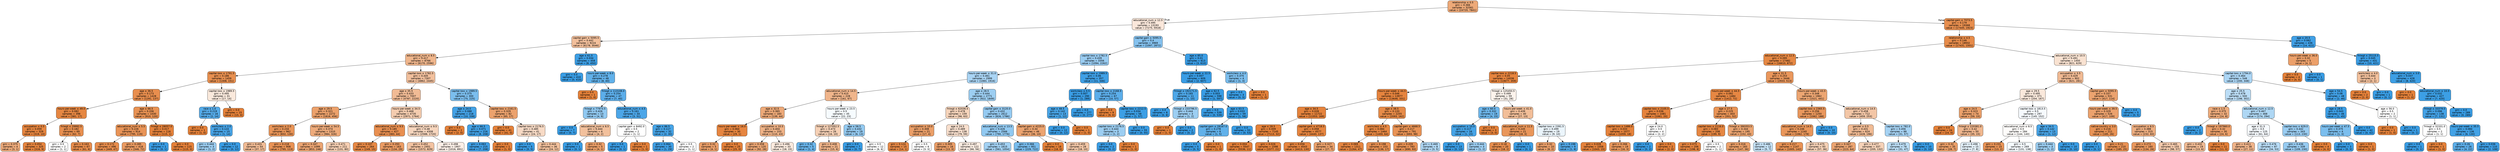 digraph Tree {
node [shape=box, style="filled, rounded", color="black", fontname="helvetica"] ;
edge [fontname="helvetica"] ;
0 [label=<relationship &le; 0.5<br/>gini = 0.366<br/>samples = 32561<br/>value = [24720, 7841]>, fillcolor="#eda978"] ;
1 [label=<educational_num &le; 12.5<br/>gini = 0.495<br/>samples = 13193<br/>value = [7275, 5918]>, fillcolor="#fae7da"] ;
0 -> 1 [labeldistance=2.5, labelangle=45, headlabel="True"] ;
2 [label=<capital-gain &le; 5095.5<br/>gini = 0.442<br/>samples = 9224<br/>value = [6178, 3046]>, fillcolor="#f2bf9b"] ;
1 -> 2 ;
3 [label=<educational_num &le; 8.5<br/>gini = 0.417<br/>samples = 8766<br/>value = [6170, 2596]>, fillcolor="#f0b68c"] ;
2 -> 3 ;
4 [label=<capital-loss &le; 1791.5<br/>gini = 0.186<br/>samples = 1459<br/>value = [1308, 151]>, fillcolor="#e89050"] ;
3 -> 4 ;
5 [label=<age &le; 36.5<br/>gini = 0.173<br/>samples = 1428<br/>value = [1291, 137]>, fillcolor="#e88e4e"] ;
4 -> 5 ;
6 [label=<hours-per-week &le; 49.0<br/>gini = 0.082<br/>samples = 398<br/>value = [381, 17]>, fillcolor="#e68742"] ;
5 -> 6 ;
7 [label=<occupation &le; 0.5<br/>gini = 0.059<br/>samples = 329<br/>value = [319, 10]>, fillcolor="#e6853f"] ;
6 -> 7 ;
8 [label=<gini = 0.375<br/>samples = 4<br/>value = [3, 1]>, fillcolor="#eeab7b"] ;
7 -> 8 ;
9 [label=<gini = 0.054<br/>samples = 325<br/>value = [316, 9]>, fillcolor="#e6853f"] ;
7 -> 9 ;
10 [label=<fnlwgt &le; 29992.5<br/>gini = 0.182<br/>samples = 69<br/>value = [62, 7]>, fillcolor="#e88f4f"] ;
6 -> 10 ;
11 [label=<gini = 0.5<br/>samples = 2<br/>value = [1, 1]>, fillcolor="#ffffff"] ;
10 -> 11 ;
12 [label=<gini = 0.163<br/>samples = 67<br/>value = [61, 6]>, fillcolor="#e88d4c"] ;
10 -> 12 ;
13 [label=<age &le; 66.5<br/>gini = 0.206<br/>samples = 1030<br/>value = [910, 120]>, fillcolor="#e89253"] ;
5 -> 13 ;
14 [label=<educational_num &le; 5.5<br/>gini = 0.226<br/>samples = 914<br/>value = [795, 119]>, fillcolor="#e99457"] ;
13 -> 14 ;
15 [label=<gini = 0.172<br/>samples = 496<br/>value = [449, 47]>, fillcolor="#e88e4e"] ;
14 -> 15 ;
16 [label=<gini = 0.285<br/>samples = 418<br/>value = [346, 72]>, fillcolor="#ea9b62"] ;
14 -> 16 ;
17 [label=<fnlwgt &le; 28057.0<br/>gini = 0.017<br/>samples = 116<br/>value = [115, 1]>, fillcolor="#e5823b"] ;
13 -> 17 ;
18 [label=<gini = 0.0<br/>samples = 1<br/>value = [0, 1]>, fillcolor="#399de5"] ;
17 -> 18 ;
19 [label=<gini = 0.0<br/>samples = 115<br/>value = [115, 0]>, fillcolor="#e58139"] ;
17 -> 19 ;
20 [label=<capital-loss &le; 1989.5<br/>gini = 0.495<br/>samples = 31<br/>value = [17, 14]>, fillcolor="#fae9dc"] ;
4 -> 20 ;
21 [label=<race &le; 1.0<br/>gini = 0.219<br/>samples = 16<br/>value = [2, 14]>, fillcolor="#55abe9"] ;
20 -> 21 ;
22 [label=<gini = 0.0<br/>samples = 1<br/>value = [1, 0]>, fillcolor="#e58139"] ;
21 -> 22 ;
23 [label=<workclass &le; 2.0<br/>gini = 0.124<br/>samples = 15<br/>value = [1, 14]>, fillcolor="#47a4e7"] ;
21 -> 23 ;
24 [label=<gini = 0.444<br/>samples = 3<br/>value = [1, 2]>, fillcolor="#9ccef2"] ;
23 -> 24 ;
25 [label=<gini = 0.0<br/>samples = 12<br/>value = [0, 12]>, fillcolor="#399de5"] ;
23 -> 25 ;
26 [label=<gini = 0.0<br/>samples = 15<br/>value = [15, 0]>, fillcolor="#e58139"] ;
20 -> 26 ;
27 [label=<capital-loss &le; 1782.5<br/>gini = 0.445<br/>samples = 7307<br/>value = [4862, 2445]>, fillcolor="#f2c09d"] ;
3 -> 27 ;
28 [label=<age &le; 35.5<br/>gini = 0.433<br/>samples = 7007<br/>value = [4787, 2220]>, fillcolor="#f1bb95"] ;
27 -> 28 ;
29 [label=<age &le; 29.5<br/>gini = 0.321<br/>samples = 2272<br/>value = [1816, 456]>, fillcolor="#eca16b"] ;
28 -> 29 ;
30 [label=<workclass &le; 2.0<br/>gini = 0.234<br/>samples = 962<br/>value = [832, 130]>, fillcolor="#e99558"] ;
29 -> 30 ;
31 [label=<gini = 0.431<br/>samples = 54<br/>value = [37, 17]>, fillcolor="#f1bb94"] ;
30 -> 31 ;
32 [label=<gini = 0.218<br/>samples = 908<br/>value = [795, 113]>, fillcolor="#e99355"] ;
30 -> 32 ;
33 [label=<hours-per-week &le; 54.5<br/>gini = 0.374<br/>samples = 1310<br/>value = [984, 326]>, fillcolor="#eeab7b"] ;
29 -> 33 ;
34 [label=<gini = 0.347<br/>samples = 1099<br/>value = [853, 246]>, fillcolor="#eca572"] ;
33 -> 34 ;
35 [label=<gini = 0.471<br/>samples = 211<br/>value = [131, 80]>, fillcolor="#f5ceb2"] ;
33 -> 35 ;
36 [label=<hours-per-week &le; 34.5<br/>gini = 0.468<br/>samples = 4735<br/>value = [2971, 1764]>, fillcolor="#f4ccaf"] ;
28 -> 36 ;
37 [label=<educational_num &le; 9.5<br/>gini = 0.185<br/>samples = 427<br/>value = [383, 44]>, fillcolor="#e88f50"] ;
36 -> 37 ;
38 [label=<gini = 0.107<br/>samples = 264<br/>value = [249, 15]>, fillcolor="#e78945"] ;
37 -> 38 ;
39 [label=<gini = 0.293<br/>samples = 163<br/>value = [134, 29]>, fillcolor="#eb9c64"] ;
37 -> 39 ;
40 [label=<educational_num &le; 9.5<br/>gini = 0.48<br/>samples = 4308<br/>value = [2588, 1720]>, fillcolor="#f6d5bd"] ;
36 -> 40 ;
41 [label=<gini = 0.452<br/>samples = 2401<br/>value = [1572, 829]>, fillcolor="#f3c3a1"] ;
40 -> 41 ;
42 [label=<gini = 0.498<br/>samples = 1907<br/>value = [1016, 891]>, fillcolor="#fcefe7"] ;
40 -> 42 ;
43 [label=<capital-loss &le; 1989.5<br/>gini = 0.375<br/>samples = 300<br/>value = [75, 225]>, fillcolor="#7bbeee"] ;
27 -> 43 ;
44 [label=<age &le; 24.0<br/>gini = 0.088<br/>samples = 218<br/>value = [10, 208]>, fillcolor="#43a2e6"] ;
43 -> 44 ;
45 [label=<gini = 0.0<br/>samples = 2<br/>value = [2, 0]>, fillcolor="#e58139"] ;
44 -> 45 ;
46 [label=<age &le; 66.5<br/>gini = 0.071<br/>samples = 216<br/>value = [8, 208]>, fillcolor="#41a1e6"] ;
44 -> 46 ;
47 [label=<gini = 0.063<br/>samples = 215<br/>value = [7, 208]>, fillcolor="#40a0e6"] ;
46 -> 47 ;
48 [label=<gini = 0.0<br/>samples = 1<br/>value = [1, 0]>, fillcolor="#e58139"] ;
46 -> 48 ;
49 [label=<capital-loss &le; 2161.5<br/>gini = 0.329<br/>samples = 82<br/>value = [65, 17]>, fillcolor="#eca26d"] ;
43 -> 49 ;
50 [label=<gini = 0.0<br/>samples = 41<br/>value = [41, 0]>, fillcolor="#e58139"] ;
49 -> 50 ;
51 [label=<capital-loss &le; 2176.5<br/>gini = 0.485<br/>samples = 41<br/>value = [24, 17]>, fillcolor="#f7dac5"] ;
49 -> 51 ;
52 [label=<gini = 0.0<br/>samples = 5<br/>value = [0, 5]>, fillcolor="#399de5"] ;
51 -> 52 ;
53 [label=<gini = 0.444<br/>samples = 36<br/>value = [24, 12]>, fillcolor="#f2c09c"] ;
51 -> 53 ;
54 [label=<age &le; 61.5<br/>gini = 0.034<br/>samples = 458<br/>value = [8, 450]>, fillcolor="#3d9fe5"] ;
2 -> 54 ;
55 [label=<gini = 0.0<br/>samples = 410<br/>value = [0, 410]>, fillcolor="#399de5"] ;
54 -> 55 ;
56 [label=<hours-per-week &le; 8.0<br/>gini = 0.278<br/>samples = 48<br/>value = [8, 40]>, fillcolor="#61b1ea"] ;
54 -> 56 ;
57 [label=<gini = 0.0<br/>samples = 1<br/>value = [1, 0]>, fillcolor="#e58139"] ;
56 -> 57 ;
58 [label=<fnlwgt &le; 113108.0<br/>gini = 0.254<br/>samples = 47<br/>value = [7, 40]>, fillcolor="#5caeea"] ;
56 -> 58 ;
59 [label=<fnlwgt &le; 77973.5<br/>gini = 0.426<br/>samples = 13<br/>value = [4, 9]>, fillcolor="#91c9f1"] ;
58 -> 59 ;
60 [label=<gini = 0.0<br/>samples = 7<br/>value = [0, 7]>, fillcolor="#399de5"] ;
59 -> 60 ;
61 [label=<educational_num &le; 6.5<br/>gini = 0.444<br/>samples = 6<br/>value = [4, 2]>, fillcolor="#f2c09c"] ;
59 -> 61 ;
62 [label=<gini = 0.0<br/>samples = 1<br/>value = [0, 1]>, fillcolor="#399de5"] ;
61 -> 62 ;
63 [label=<gini = 0.32<br/>samples = 5<br/>value = [4, 1]>, fillcolor="#eca06a"] ;
61 -> 63 ;
64 [label=<educational_num &le; 4.5<br/>gini = 0.161<br/>samples = 34<br/>value = [3, 31]>, fillcolor="#4ca6e8"] ;
58 -> 64 ;
65 [label=<capital-gain &le; 8492.0<br/>gini = 0.5<br/>samples = 2<br/>value = [1, 1]>, fillcolor="#ffffff"] ;
64 -> 65 ;
66 [label=<gini = 0.0<br/>samples = 1<br/>value = [0, 1]>, fillcolor="#399de5"] ;
65 -> 66 ;
67 [label=<gini = 0.0<br/>samples = 1<br/>value = [1, 0]>, fillcolor="#e58139"] ;
65 -> 67 ;
68 [label=<age &le; 86.5<br/>gini = 0.117<br/>samples = 32<br/>value = [2, 30]>, fillcolor="#46a4e7"] ;
64 -> 68 ;
69 [label=<gini = 0.064<br/>samples = 30<br/>value = [1, 29]>, fillcolor="#40a0e6"] ;
68 -> 69 ;
70 [label=<gini = 0.5<br/>samples = 2<br/>value = [1, 1]>, fillcolor="#ffffff"] ;
68 -> 70 ;
71 [label=<capital-gain &le; 5095.5<br/>gini = 0.4<br/>samples = 3969<br/>value = [1097, 2872]>, fillcolor="#85c2ef"] ;
1 -> 71 ;
72 [label=<capital-loss &le; 1782.5<br/>gini = 0.439<br/>samples = 3356<br/>value = [1094, 2262]>, fillcolor="#99ccf2"] ;
71 -> 72 ;
73 [label=<hours-per-week &le; 31.0<br/>gini = 0.461<br/>samples = 2999<br/>value = [1083, 1916]>, fillcolor="#a9d4f4"] ;
72 -> 73 ;
74 [label=<educational_num &le; 14.5<br/>gini = 0.415<br/>samples = 228<br/>value = [161, 67]>, fillcolor="#f0b58b"] ;
73 -> 74 ;
75 [label=<age &le; 32.5<br/>gini = 0.365<br/>samples = 183<br/>value = [139, 44]>, fillcolor="#eda978"] ;
74 -> 75 ;
76 [label=<hours-per-week &le; 16.0<br/>gini = 0.064<br/>samples = 30<br/>value = [29, 1]>, fillcolor="#e68540"] ;
75 -> 76 ;
77 [label=<gini = 0.32<br/>samples = 5<br/>value = [4, 1]>, fillcolor="#eca06a"] ;
76 -> 77 ;
78 [label=<gini = 0.0<br/>samples = 25<br/>value = [25, 0]>, fillcolor="#e58139"] ;
76 -> 78 ;
79 [label=<occupation &le; 10.5<br/>gini = 0.404<br/>samples = 153<br/>value = [110, 43]>, fillcolor="#efb286"] ;
75 -> 79 ;
80 [label=<gini = 0.358<br/>samples = 120<br/>value = [92, 28]>, fillcolor="#eda775"] ;
79 -> 80 ;
81 [label=<gini = 0.496<br/>samples = 33<br/>value = [18, 15]>, fillcolor="#fbeade"] ;
79 -> 81 ;
82 [label=<hours-per-week &le; 23.5<br/>gini = 0.5<br/>samples = 45<br/>value = [22, 23]>, fillcolor="#f6fbfe"] ;
74 -> 82 ;
83 [label=<fnlwgt &le; 127052.5<br/>gini = 0.473<br/>samples = 26<br/>value = [16, 10]>, fillcolor="#f5d0b5"] ;
82 -> 83 ;
84 [label=<gini = 0.32<br/>samples = 5<br/>value = [1, 4]>, fillcolor="#6ab6ec"] ;
83 -> 84 ;
85 [label=<gini = 0.408<br/>samples = 21<br/>value = [15, 6]>, fillcolor="#efb388"] ;
83 -> 85 ;
86 [label=<age &le; 58.5<br/>gini = 0.432<br/>samples = 19<br/>value = [6, 13]>, fillcolor="#94caf1"] ;
82 -> 86 ;
87 [label=<gini = 0.0<br/>samples = 7<br/>value = [0, 7]>, fillcolor="#399de5"] ;
86 -> 87 ;
88 [label=<gini = 0.5<br/>samples = 12<br/>value = [6, 6]>, fillcolor="#ffffff"] ;
86 -> 88 ;
89 [label=<age &le; 28.5<br/>gini = 0.444<br/>samples = 2771<br/>value = [922, 1849]>, fillcolor="#9ccef2"] ;
73 -> 89 ;
90 [label=<fnlwgt &le; 62036.5<br/>gini = 0.478<br/>samples = 159<br/>value = [96, 63]>, fillcolor="#f6d4bb"] ;
89 -> 90 ;
91 [label=<occupation &le; 10.0<br/>gini = 0.308<br/>samples = 21<br/>value = [17, 4]>, fillcolor="#eb9f68"] ;
90 -> 91 ;
92 [label=<gini = 0.124<br/>samples = 15<br/>value = [14, 1]>, fillcolor="#e78a47"] ;
91 -> 92 ;
93 [label=<gini = 0.5<br/>samples = 6<br/>value = [3, 3]>, fillcolor="#ffffff"] ;
91 -> 93 ;
94 [label=<age &le; 24.5<br/>gini = 0.489<br/>samples = 138<br/>value = [79, 59]>, fillcolor="#f8dfcd"] ;
90 -> 94 ;
95 [label=<gini = 0.305<br/>samples = 16<br/>value = [13, 3]>, fillcolor="#eb9e67"] ;
94 -> 95 ;
96 [label=<gini = 0.497<br/>samples = 122<br/>value = [66, 56]>, fillcolor="#fbece1"] ;
94 -> 96 ;
97 [label=<capital-gain &le; 3120.0<br/>gini = 0.432<br/>samples = 2612<br/>value = [826, 1786]>, fillcolor="#95caf1"] ;
89 -> 97 ;
98 [label=<educational_num &le; 13.5<br/>gini = 0.426<br/>samples = 2566<br/>value = [790, 1776]>, fillcolor="#91c9f1"] ;
97 -> 98 ;
99 [label=<gini = 0.453<br/>samples = 1615<br/>value = [561, 1054]>, fillcolor="#a2d1f3"] ;
98 -> 99 ;
100 [label=<gini = 0.366<br/>samples = 951<br/>value = [229, 722]>, fillcolor="#78bced"] ;
98 -> 100 ;
101 [label=<capital-gain &le; 4225.0<br/>gini = 0.34<br/>samples = 46<br/>value = [36, 10]>, fillcolor="#eca470"] ;
97 -> 101 ;
102 [label=<gini = 0.0<br/>samples = 18<br/>value = [18, 0]>, fillcolor="#e58139"] ;
101 -> 102 ;
103 [label=<gini = 0.459<br/>samples = 28<br/>value = [18, 10]>, fillcolor="#f3c7a7"] ;
101 -> 103 ;
104 [label=<capital-loss &le; 1989.5<br/>gini = 0.06<br/>samples = 357<br/>value = [11, 346]>, fillcolor="#3fa0e6"] ;
72 -> 104 ;
105 [label=<workclass &le; 0.5<br/>gini = 0.007<br/>samples = 290<br/>value = [1, 289]>, fillcolor="#3a9de5"] ;
104 -> 105 ;
106 [label=<age &le; 48.5<br/>gini = 0.142<br/>samples = 13<br/>value = [1, 12]>, fillcolor="#49a5e7"] ;
105 -> 106 ;
107 [label=<gini = 0.0<br/>samples = 12<br/>value = [0, 12]>, fillcolor="#399de5"] ;
106 -> 107 ;
108 [label=<gini = 0.0<br/>samples = 1<br/>value = [1, 0]>, fillcolor="#e58139"] ;
106 -> 108 ;
109 [label=<gini = 0.0<br/>samples = 277<br/>value = [0, 277]>, fillcolor="#399de5"] ;
105 -> 109 ;
110 [label=<capital-loss &le; 2168.5<br/>gini = 0.254<br/>samples = 67<br/>value = [10, 57]>, fillcolor="#5caeea"] ;
104 -> 110 ;
111 [label=<gini = 0.0<br/>samples = 9<br/>value = [9, 0]>, fillcolor="#e58139"] ;
110 -> 111 ;
112 [label=<capital-loss &le; 2212.5<br/>gini = 0.034<br/>samples = 58<br/>value = [1, 57]>, fillcolor="#3c9fe5"] ;
110 -> 112 ;
113 [label=<capital-loss &le; 2176.5<br/>gini = 0.444<br/>samples = 3<br/>value = [1, 2]>, fillcolor="#9ccef2"] ;
112 -> 113 ;
114 [label=<gini = 0.0<br/>samples = 2<br/>value = [0, 2]>, fillcolor="#399de5"] ;
113 -> 114 ;
115 [label=<gini = 0.0<br/>samples = 1<br/>value = [1, 0]>, fillcolor="#e58139"] ;
113 -> 115 ;
116 [label=<gini = 0.0<br/>samples = 55<br/>value = [0, 55]>, fillcolor="#399de5"] ;
112 -> 116 ;
117 [label=<age &le; 85.0<br/>gini = 0.01<br/>samples = 613<br/>value = [3, 610]>, fillcolor="#3a9de5"] ;
71 -> 117 ;
118 [label=<hours-per-week &le; 22.5<br/>gini = 0.007<br/>samples = 609<br/>value = [2, 607]>, fillcolor="#3a9de5"] ;
117 -> 118 ;
119 [label=<fnlwgt &le; 192171.5<br/>gini = 0.165<br/>samples = 11<br/>value = [1, 10]>, fillcolor="#4da7e8"] ;
118 -> 119 ;
120 [label=<gini = 0.0<br/>samples = 8<br/>value = [0, 8]>, fillcolor="#399de5"] ;
119 -> 120 ;
121 [label=<fnlwgt &le; 233796.5<br/>gini = 0.444<br/>samples = 3<br/>value = [1, 2]>, fillcolor="#9ccef2"] ;
119 -> 121 ;
122 [label=<gini = 0.0<br/>samples = 1<br/>value = [1, 0]>, fillcolor="#e58139"] ;
121 -> 122 ;
123 [label=<gini = 0.0<br/>samples = 2<br/>value = [0, 2]>, fillcolor="#399de5"] ;
121 -> 123 ;
124 [label=<age &le; 62.5<br/>gini = 0.003<br/>samples = 598<br/>value = [1, 597]>, fillcolor="#399de5"] ;
118 -> 124 ;
125 [label=<gini = 0.0<br/>samples = 539<br/>value = [0, 539]>, fillcolor="#399de5"] ;
124 -> 125 ;
126 [label=<age &le; 63.5<br/>gini = 0.033<br/>samples = 59<br/>value = [1, 58]>, fillcolor="#3c9fe5"] ;
124 -> 126 ;
127 [label=<capital-gain &le; 28167.0<br/>gini = 0.278<br/>samples = 6<br/>value = [1, 5]>, fillcolor="#61b1ea"] ;
126 -> 127 ;
128 [label=<gini = 0.0<br/>samples = 5<br/>value = [0, 5]>, fillcolor="#399de5"] ;
127 -> 128 ;
129 [label=<gini = 0.0<br/>samples = 1<br/>value = [1, 0]>, fillcolor="#e58139"] ;
127 -> 129 ;
130 [label=<gini = 0.0<br/>samples = 53<br/>value = [0, 53]>, fillcolor="#399de5"] ;
126 -> 130 ;
131 [label=<workclass &le; 4.0<br/>gini = 0.375<br/>samples = 4<br/>value = [1, 3]>, fillcolor="#7bbeee"] ;
117 -> 131 ;
132 [label=<gini = 0.0<br/>samples = 3<br/>value = [0, 3]>, fillcolor="#399de5"] ;
131 -> 132 ;
133 [label=<gini = 0.0<br/>samples = 1<br/>value = [1, 0]>, fillcolor="#e58139"] ;
131 -> 133 ;
134 [label=<capital-gain &le; 7073.5<br/>gini = 0.179<br/>samples = 19368<br/>value = [17445, 1923]>, fillcolor="#e88f4f"] ;
0 -> 134 [labeldistance=2.5, labelangle=-45, headlabel="False"] ;
135 [label=<relationship &le; 4.5<br/>gini = 0.146<br/>samples = 18932<br/>value = [17431, 1501]>, fillcolor="#e78c4a"] ;
134 -> 135 ;
136 [label=<educational_num &le; 12.5<br/>gini = 0.095<br/>samples = 17482<br/>value = [16610, 872]>, fillcolor="#e68843"] ;
135 -> 136 ;
137 [label=<capital-loss &le; 2218.5<br/>gini = 0.05<br/>samples = 14036<br/>value = [13677, 359]>, fillcolor="#e6843e"] ;
136 -> 137 ;
138 [label=<hours-per-week &le; 44.5<br/>gini = 0.046<br/>samples = 13977<br/>value = [13646, 331]>, fillcolor="#e6843e"] ;
137 -> 138 ;
139 [label=<age &le; 34.5<br/>gini = 0.028<br/>samples = 11722<br/>value = [11553, 169]>, fillcolor="#e5833c"] ;
138 -> 139 ;
140 [label=<age &le; 28.5<br/>gini = 0.009<br/>samples = 7145<br/>value = [7113, 32]>, fillcolor="#e5823a"] ;
139 -> 140 ;
141 [label=<gini = 0.004<br/>samples = 5547<br/>value = [5536, 11]>, fillcolor="#e58139"] ;
140 -> 141 ;
142 [label=<gini = 0.026<br/>samples = 1598<br/>value = [1577, 21]>, fillcolor="#e5833c"] ;
140 -> 142 ;
143 [label=<capital-gain &le; 4718.5<br/>gini = 0.058<br/>samples = 4577<br/>value = [4440, 137]>, fillcolor="#e6853f"] ;
139 -> 143 ;
144 [label=<gini = 0.056<br/>samples = 4543<br/>value = [4413, 130]>, fillcolor="#e6853f"] ;
143 -> 144 ;
145 [label=<gini = 0.327<br/>samples = 34<br/>value = [27, 7]>, fillcolor="#eca26c"] ;
143 -> 145 ;
146 [label=<age &le; 38.5<br/>gini = 0.133<br/>samples = 2255<br/>value = [2093, 162]>, fillcolor="#e78b48"] ;
138 -> 146 ;
147 [label=<workclass &le; 4.5<br/>gini = 0.084<br/>samples = 1464<br/>value = [1400, 64]>, fillcolor="#e68742"] ;
146 -> 147 ;
148 [label=<gini = 0.069<br/>samples = 1311<br/>value = [1264, 47]>, fillcolor="#e68640"] ;
147 -> 148 ;
149 [label=<gini = 0.198<br/>samples = 153<br/>value = [136, 17]>, fillcolor="#e89152"] ;
147 -> 149 ;
150 [label=<capital-gain &le; 4668.5<br/>gini = 0.217<br/>samples = 791<br/>value = [693, 98]>, fillcolor="#e99355"] ;
146 -> 150 ;
151 [label=<gini = 0.209<br/>samples = 783<br/>value = [690, 93]>, fillcolor="#e99254"] ;
150 -> 151 ;
152 [label=<gini = 0.469<br/>samples = 8<br/>value = [3, 5]>, fillcolor="#b0d8f5"] ;
150 -> 152 ;
153 [label=<fnlwgt &le; 125450.5<br/>gini = 0.499<br/>samples = 59<br/>value = [31, 28]>, fillcolor="#fcf3ec"] ;
137 -> 153 ;
154 [label=<age &le; 60.0<br/>gini = 0.332<br/>samples = 19<br/>value = [4, 15]>, fillcolor="#6eb7ec"] ;
153 -> 154 ;
155 [label=<occupation &le; 10.5<br/>gini = 0.117<br/>samples = 16<br/>value = [1, 15]>, fillcolor="#46a4e7"] ;
154 -> 155 ;
156 [label=<gini = 0.0<br/>samples = 13<br/>value = [0, 13]>, fillcolor="#399de5"] ;
155 -> 156 ;
157 [label=<gini = 0.444<br/>samples = 3<br/>value = [1, 2]>, fillcolor="#9ccef2"] ;
155 -> 157 ;
158 [label=<gini = 0.0<br/>samples = 3<br/>value = [3, 0]>, fillcolor="#e58139"] ;
154 -> 158 ;
159 [label=<hours-per-week &le; 41.0<br/>gini = 0.439<br/>samples = 40<br/>value = [27, 13]>, fillcolor="#f2be98"] ;
153 -> 159 ;
160 [label=<educational_num &le; 11.5<br/>gini = 0.245<br/>samples = 21<br/>value = [18, 3]>, fillcolor="#e9965a"] ;
159 -> 160 ;
161 [label=<gini = 0.18<br/>samples = 20<br/>value = [18, 2]>, fillcolor="#e88f4f"] ;
160 -> 161 ;
162 [label=<gini = 0.0<br/>samples = 1<br/>value = [0, 1]>, fillcolor="#399de5"] ;
160 -> 162 ;
163 [label=<capital-loss &le; 2391.5<br/>gini = 0.499<br/>samples = 19<br/>value = [9, 10]>, fillcolor="#ebf5fc"] ;
159 -> 163 ;
164 [label=<gini = 0.32<br/>samples = 10<br/>value = [8, 2]>, fillcolor="#eca06a"] ;
163 -> 164 ;
165 [label=<gini = 0.198<br/>samples = 9<br/>value = [1, 8]>, fillcolor="#52a9e8"] ;
163 -> 165 ;
166 [label=<age &le; 31.5<br/>gini = 0.253<br/>samples = 3446<br/>value = [2933, 513]>, fillcolor="#ea975c"] ;
136 -> 166 ;
167 [label=<hours-per-week &le; 44.5<br/>gini = 0.092<br/>samples = 1484<br/>value = [1412, 72]>, fillcolor="#e68743"] ;
166 -> 167 ;
168 [label=<capital-loss &le; 2105.5<br/>gini = 0.036<br/>samples = 1081<br/>value = [1061, 20]>, fillcolor="#e5833d"] ;
167 -> 168 ;
169 [label=<capital-loss &le; 1486.0<br/>gini = 0.033<br/>samples = 1077<br/>value = [1059, 18]>, fillcolor="#e5833c"] ;
168 -> 169 ;
170 [label=<gini = 0.028<br/>samples = 1058<br/>value = [1043, 15]>, fillcolor="#e5833c"] ;
169 -> 170 ;
171 [label=<gini = 0.266<br/>samples = 19<br/>value = [16, 3]>, fillcolor="#ea995e"] ;
169 -> 171 ;
172 [label=<age &le; 24.0<br/>gini = 0.5<br/>samples = 4<br/>value = [2, 2]>, fillcolor="#ffffff"] ;
168 -> 172 ;
173 [label=<gini = 0.0<br/>samples = 2<br/>value = [0, 2]>, fillcolor="#399de5"] ;
172 -> 173 ;
174 [label=<gini = 0.0<br/>samples = 2<br/>value = [2, 0]>, fillcolor="#e58139"] ;
172 -> 174 ;
175 [label=<age &le; 27.5<br/>gini = 0.225<br/>samples = 403<br/>value = [351, 52]>, fillcolor="#e99456"] ;
167 -> 175 ;
176 [label=<capital-loss &le; 2116.0<br/>gini = 0.083<br/>samples = 208<br/>value = [199, 9]>, fillcolor="#e68742"] ;
175 -> 176 ;
177 [label=<gini = 0.075<br/>samples = 206<br/>value = [198, 8]>, fillcolor="#e68641"] ;
176 -> 177 ;
178 [label=<gini = 0.5<br/>samples = 2<br/>value = [1, 1]>, fillcolor="#ffffff"] ;
176 -> 178 ;
179 [label=<fnlwgt &le; 390353.5<br/>gini = 0.344<br/>samples = 195<br/>value = [152, 43]>, fillcolor="#eca571"] ;
175 -> 179 ;
180 [label=<gini = 0.316<br/>samples = 183<br/>value = [147, 36]>, fillcolor="#eba069"] ;
179 -> 180 ;
181 [label=<gini = 0.486<br/>samples = 12<br/>value = [5, 7]>, fillcolor="#c6e3f8"] ;
179 -> 181 ;
182 [label=<hours-per-week &le; 43.5<br/>gini = 0.348<br/>samples = 1962<br/>value = [1521, 441]>, fillcolor="#eda672"] ;
166 -> 182 ;
183 [label=<capital-loss &le; 2365.5<br/>gini = 0.256<br/>samples = 1250<br/>value = [1062, 188]>, fillcolor="#ea975c"] ;
182 -> 183 ;
184 [label=<educational_num &le; 14.5<br/>gini = 0.246<br/>samples = 1240<br/>value = [1062, 178]>, fillcolor="#e9965a"] ;
183 -> 184 ;
185 [label=<gini = 0.217<br/>samples = 1147<br/>value = [1005, 142]>, fillcolor="#e99355"] ;
184 -> 185 ;
186 [label=<gini = 0.475<br/>samples = 93<br/>value = [57, 36]>, fillcolor="#f5d1b6"] ;
184 -> 186 ;
187 [label=<gini = 0.0<br/>samples = 10<br/>value = [0, 10]>, fillcolor="#399de5"] ;
183 -> 187 ;
188 [label=<educational_num &le; 14.5<br/>gini = 0.458<br/>samples = 712<br/>value = [459, 253]>, fillcolor="#f3c6a6"] ;
182 -> 188 ;
189 [label=<gender &le; 0.5<br/>gini = 0.431<br/>samples = 624<br/>value = [428, 196]>, fillcolor="#f1bb94"] ;
188 -> 189 ;
190 [label=<gini = 0.347<br/>samples = 287<br/>value = [223, 64]>, fillcolor="#eca572"] ;
189 -> 190 ;
191 [label=<gini = 0.477<br/>samples = 337<br/>value = [205, 132]>, fillcolor="#f6d2b8"] ;
189 -> 191 ;
192 [label=<capital-loss &le; 782.0<br/>gini = 0.456<br/>samples = 88<br/>value = [31, 57]>, fillcolor="#a5d2f3"] ;
188 -> 192 ;
193 [label=<gini = 0.479<br/>samples = 78<br/>value = [31, 47]>, fillcolor="#bcdef6"] ;
192 -> 193 ;
194 [label=<gini = 0.0<br/>samples = 10<br/>value = [0, 10]>, fillcolor="#399de5"] ;
192 -> 194 ;
195 [label=<educational_num &le; 10.5<br/>gini = 0.491<br/>samples = 1450<br/>value = [821, 629]>, fillcolor="#f9e2d1"] ;
135 -> 195 ;
196 [label=<occupation &le; 3.5<br/>gini = 0.429<br/>samples = 902<br/>value = [621, 281]>, fillcolor="#f1ba93"] ;
195 -> 196 ;
197 [label=<age &le; 29.5<br/>gini = 0.495<br/>samples = 371<br/>value = [204, 167]>, fillcolor="#fae8db"] ;
196 -> 197 ;
198 [label=<age &le; 24.5<br/>gini = 0.323<br/>samples = 74<br/>value = [59, 15]>, fillcolor="#eca16b"] ;
197 -> 198 ;
199 [label=<gini = 0.0<br/>samples = 24<br/>value = [24, 0]>, fillcolor="#e58139"] ;
198 -> 199 ;
200 [label=<fnlwgt &le; 220381.0<br/>gini = 0.42<br/>samples = 50<br/>value = [35, 15]>, fillcolor="#f0b78e"] ;
198 -> 200 ;
201 [label=<gini = 0.32<br/>samples = 35<br/>value = [28, 7]>, fillcolor="#eca06a"] ;
200 -> 201 ;
202 [label=<gini = 0.498<br/>samples = 15<br/>value = [7, 8]>, fillcolor="#e6f3fc"] ;
200 -> 202 ;
203 [label=<capital-loss &le; 1813.5<br/>gini = 0.5<br/>samples = 297<br/>value = [145, 152]>, fillcolor="#f6fafe"] ;
197 -> 203 ;
204 [label=<educational_num &le; 8.5<br/>gini = 0.5<br/>samples = 284<br/>value = [144, 140]>, fillcolor="#fefcfa"] ;
203 -> 204 ;
205 [label=<gini = 0.231<br/>samples = 15<br/>value = [13, 2]>, fillcolor="#e99457"] ;
204 -> 205 ;
206 [label=<gini = 0.5<br/>samples = 269<br/>value = [131, 138]>, fillcolor="#f5fafe"] ;
204 -> 206 ;
207 [label=<age &le; 34.5<br/>gini = 0.142<br/>samples = 13<br/>value = [1, 12]>, fillcolor="#49a5e7"] ;
203 -> 207 ;
208 [label=<gini = 0.444<br/>samples = 3<br/>value = [1, 2]>, fillcolor="#9ccef2"] ;
207 -> 208 ;
209 [label=<gini = 0.0<br/>samples = 10<br/>value = [0, 10]>, fillcolor="#399de5"] ;
207 -> 209 ;
210 [label=<capital-gain &le; 5095.5<br/>gini = 0.337<br/>samples = 531<br/>value = [417, 114]>, fillcolor="#eca36f"] ;
196 -> 210 ;
211 [label=<hours-per-week &le; 39.5<br/>gini = 0.329<br/>samples = 526<br/>value = [417, 109]>, fillcolor="#eca26d"] ;
210 -> 211 ;
212 [label=<native-country &le; 3.0<br/>gini = 0.216<br/>samples = 211<br/>value = [185, 26]>, fillcolor="#e99355"] ;
211 -> 212 ;
213 [label=<gini = 0.0<br/>samples = 1<br/>value = [0, 1]>, fillcolor="#399de5"] ;
212 -> 213 ;
214 [label=<gini = 0.21<br/>samples = 210<br/>value = [185, 25]>, fillcolor="#e99254"] ;
212 -> 214 ;
215 [label=<occupation &le; 8.5<br/>gini = 0.388<br/>samples = 315<br/>value = [232, 83]>, fillcolor="#eeae80"] ;
211 -> 215 ;
216 [label=<gini = 0.272<br/>samples = 160<br/>value = [134, 26]>, fillcolor="#ea995f"] ;
215 -> 216 ;
217 [label=<gini = 0.465<br/>samples = 155<br/>value = [98, 57]>, fillcolor="#f4caac"] ;
215 -> 217 ;
218 [label=<gini = 0.0<br/>samples = 5<br/>value = [0, 5]>, fillcolor="#399de5"] ;
210 -> 218 ;
219 [label=<capital-loss &le; 1794.0<br/>gini = 0.464<br/>samples = 548<br/>value = [200, 348]>, fillcolor="#abd5f4"] ;
195 -> 219 ;
220 [label=<age &le; 25.5<br/>gini = 0.478<br/>samples = 500<br/>value = [198, 302]>, fillcolor="#bbddf6"] ;
219 -> 220 ;
221 [label=<race &le; 1.5<br/>gini = 0.375<br/>samples = 32<br/>value = [24, 8]>, fillcolor="#eeab7b"] ;
220 -> 221 ;
222 [label=<gini = 0.0<br/>samples = 2<br/>value = [0, 2]>, fillcolor="#399de5"] ;
221 -> 222 ;
223 [label=<fnlwgt &le; 197960.0<br/>gini = 0.32<br/>samples = 30<br/>value = [24, 6]>, fillcolor="#eca06a"] ;
221 -> 223 ;
224 [label=<gini = 0.432<br/>samples = 19<br/>value = [13, 6]>, fillcolor="#f1bb94"] ;
223 -> 224 ;
225 [label=<gini = 0.0<br/>samples = 11<br/>value = [11, 0]>, fillcolor="#e58139"] ;
223 -> 225 ;
226 [label=<educational_num &le; 12.5<br/>gini = 0.467<br/>samples = 468<br/>value = [174, 294]>, fillcolor="#aed7f4"] ;
220 -> 226 ;
227 [label=<age &le; 31.5<br/>gini = 0.5<br/>samples = 125<br/>value = [61, 64]>, fillcolor="#f6fafe"] ;
226 -> 227 ;
228 [label=<gini = 0.411<br/>samples = 38<br/>value = [27, 11]>, fillcolor="#f0b48a"] ;
227 -> 228 ;
229 [label=<gini = 0.476<br/>samples = 87<br/>value = [34, 53]>, fillcolor="#b8dcf6"] ;
227 -> 229 ;
230 [label=<capital-loss &le; 629.0<br/>gini = 0.442<br/>samples = 343<br/>value = [113, 230]>, fillcolor="#9acdf2"] ;
226 -> 230 ;
231 [label=<gini = 0.436<br/>samples = 339<br/>value = [109, 230]>, fillcolor="#97cbf1"] ;
230 -> 231 ;
232 [label=<gini = 0.0<br/>samples = 4<br/>value = [4, 0]>, fillcolor="#e58139"] ;
230 -> 232 ;
233 [label=<age &le; 54.5<br/>gini = 0.08<br/>samples = 48<br/>value = [2, 46]>, fillcolor="#42a1e6"] ;
219 -> 233 ;
234 [label=<age &le; 28.5<br/>gini = 0.043<br/>samples = 46<br/>value = [1, 45]>, fillcolor="#3d9fe6"] ;
233 -> 234 ;
235 [label=<hours-per-week &le; 47.5<br/>gini = 0.375<br/>samples = 4<br/>value = [1, 3]>, fillcolor="#7bbeee"] ;
234 -> 235 ;
236 [label=<gini = 0.0<br/>samples = 3<br/>value = [0, 3]>, fillcolor="#399de5"] ;
235 -> 236 ;
237 [label=<gini = 0.0<br/>samples = 1<br/>value = [1, 0]>, fillcolor="#e58139"] ;
235 -> 237 ;
238 [label=<gini = 0.0<br/>samples = 42<br/>value = [0, 42]>, fillcolor="#399de5"] ;
234 -> 238 ;
239 [label=<age &le; 56.0<br/>gini = 0.5<br/>samples = 2<br/>value = [1, 1]>, fillcolor="#ffffff"] ;
233 -> 239 ;
240 [label=<gini = 0.0<br/>samples = 1<br/>value = [1, 0]>, fillcolor="#e58139"] ;
239 -> 240 ;
241 [label=<gini = 0.0<br/>samples = 1<br/>value = [0, 1]>, fillcolor="#399de5"] ;
239 -> 241 ;
242 [label=<age &le; 20.5<br/>gini = 0.062<br/>samples = 436<br/>value = [14, 422]>, fillcolor="#40a0e6"] ;
134 -> 242 ;
243 [label=<hours-per-week &le; 36.0<br/>gini = 0.32<br/>samples = 5<br/>value = [4, 1]>, fillcolor="#eca06a"] ;
242 -> 243 ;
244 [label=<gini = 0.0<br/>samples = 4<br/>value = [4, 0]>, fillcolor="#e58139"] ;
243 -> 244 ;
245 [label=<gini = 0.0<br/>samples = 1<br/>value = [0, 1]>, fillcolor="#399de5"] ;
243 -> 245 ;
246 [label=<fnlwgt &le; 25115.5<br/>gini = 0.045<br/>samples = 431<br/>value = [10, 421]>, fillcolor="#3e9fe6"] ;
242 -> 246 ;
247 [label=<workclass &le; 4.0<br/>gini = 0.444<br/>samples = 3<br/>value = [2, 1]>, fillcolor="#f2c09c"] ;
246 -> 247 ;
248 [label=<gini = 0.0<br/>samples = 2<br/>value = [2, 0]>, fillcolor="#e58139"] ;
247 -> 248 ;
249 [label=<gini = 0.0<br/>samples = 1<br/>value = [0, 1]>, fillcolor="#399de5"] ;
247 -> 249 ;
250 [label=<educational_num &le; 3.0<br/>gini = 0.037<br/>samples = 428<br/>value = [8, 420]>, fillcolor="#3d9fe5"] ;
246 -> 250 ;
251 [label=<gini = 0.0<br/>samples = 1<br/>value = [1, 0]>, fillcolor="#e58139"] ;
250 -> 251 ;
252 [label=<educational_num &le; 10.5<br/>gini = 0.032<br/>samples = 427<br/>value = [7, 420]>, fillcolor="#3c9fe5"] ;
250 -> 252 ;
253 [label=<fnlwgt &le; 33379.0<br/>gini = 0.096<br/>samples = 138<br/>value = [7, 131]>, fillcolor="#44a2e6"] ;
252 -> 253 ;
254 [label=<fnlwgt &le; 32331.0<br/>gini = 0.5<br/>samples = 2<br/>value = [1, 1]>, fillcolor="#ffffff"] ;
253 -> 254 ;
255 [label=<gini = 0.0<br/>samples = 1<br/>value = [0, 1]>, fillcolor="#399de5"] ;
254 -> 255 ;
256 [label=<gini = 0.0<br/>samples = 1<br/>value = [1, 0]>, fillcolor="#e58139"] ;
254 -> 256 ;
257 [label=<hours-per-week &le; 35.5<br/>gini = 0.084<br/>samples = 136<br/>value = [6, 130]>, fillcolor="#42a2e6"] ;
253 -> 257 ;
258 [label=<gini = 0.26<br/>samples = 26<br/>value = [4, 22]>, fillcolor="#5dafea"] ;
257 -> 258 ;
259 [label=<gini = 0.036<br/>samples = 110<br/>value = [2, 108]>, fillcolor="#3d9fe5"] ;
257 -> 259 ;
260 [label=<gini = 0.0<br/>samples = 289<br/>value = [0, 289]>, fillcolor="#399de5"] ;
252 -> 260 ;
}